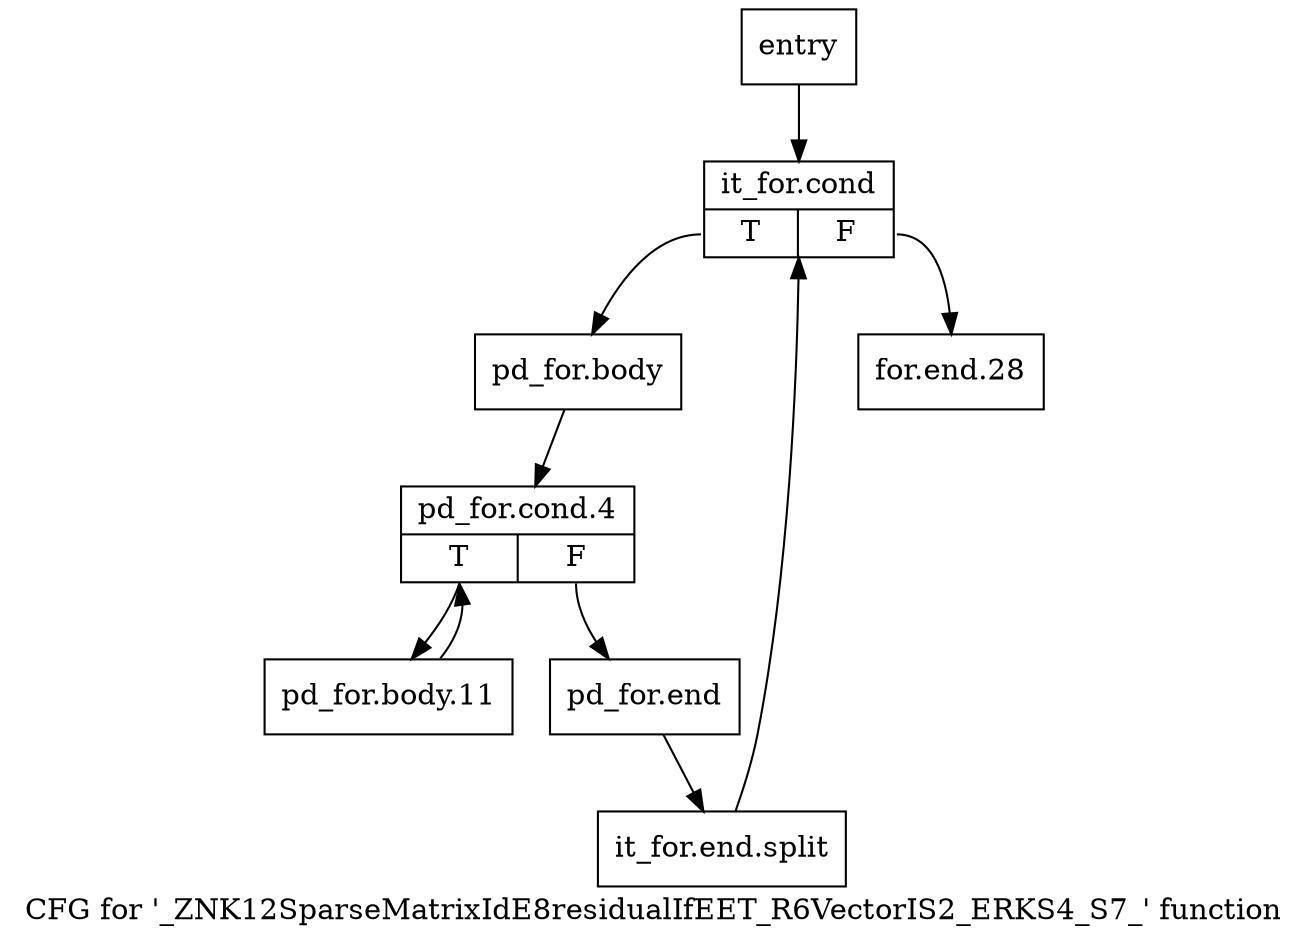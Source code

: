 digraph "CFG for '_ZNK12SparseMatrixIdE8residualIfEET_R6VectorIS2_ERKS4_S7_' function" {
	label="CFG for '_ZNK12SparseMatrixIdE8residualIfEET_R6VectorIS2_ERKS4_S7_' function";

	Node0x715f540 [shape=record,label="{entry}"];
	Node0x715f540 -> Node0x715f590;
	Node0x715f590 [shape=record,label="{it_for.cond|{<s0>T|<s1>F}}"];
	Node0x715f590:s0 -> Node0x715f5e0;
	Node0x715f590:s1 -> Node0x715ffa0;
	Node0x715f5e0 [shape=record,label="{pd_for.body}"];
	Node0x715f5e0 -> Node0x715f630;
	Node0x715f630 [shape=record,label="{pd_for.cond.4|{<s0>T|<s1>F}}"];
	Node0x715f630:s0 -> Node0x715f680;
	Node0x715f630:s1 -> Node0x715f6d0;
	Node0x715f680 [shape=record,label="{pd_for.body.11}"];
	Node0x715f680 -> Node0x715f630;
	Node0x715f6d0 [shape=record,label="{pd_for.end}"];
	Node0x715f6d0 -> Node0xb1b1150;
	Node0xb1b1150 [shape=record,label="{it_for.end.split}"];
	Node0xb1b1150 -> Node0x715f590;
	Node0x715ffa0 [shape=record,label="{for.end.28}"];
}
